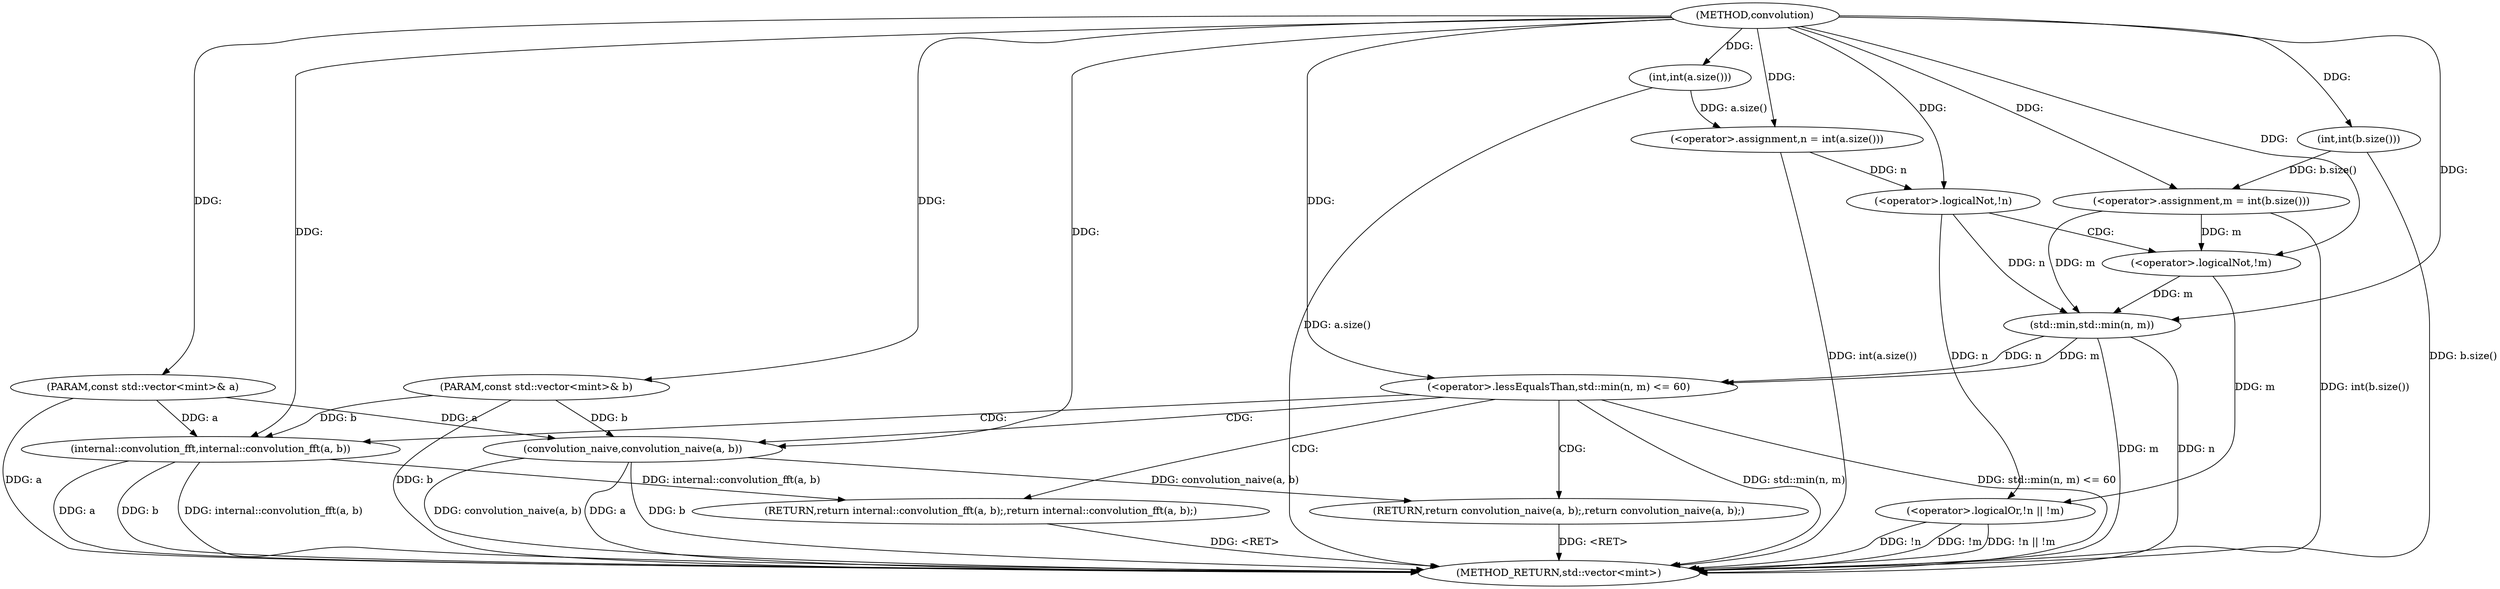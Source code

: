 digraph "convolution" {  
"1002493" [label = "(METHOD,convolution)" ]
"1002528" [label = "(METHOD_RETURN,std::vector<mint>)" ]
"1002494" [label = "(PARAM,const std::vector<mint>& a)" ]
"1002495" [label = "(PARAM,const std::vector<mint>& b)" ]
"1002498" [label = "(<operator>.assignment,n = int(a.size()))" ]
"1002503" [label = "(<operator>.assignment,m = int(b.size()))" ]
"1002524" [label = "(RETURN,return internal::convolution_fft(a, b);,return internal::convolution_fft(a, b);)" ]
"1002508" [label = "(<operator>.logicalOr,!n || !m)" ]
"1002515" [label = "(<operator>.lessEqualsThan,std::min(n, m) <= 60)" ]
"1002520" [label = "(RETURN,return convolution_naive(a, b);,return convolution_naive(a, b);)" ]
"1002525" [label = "(internal::convolution_fft,internal::convolution_fft(a, b))" ]
"1002500" [label = "(int,int(a.size()))" ]
"1002505" [label = "(int,int(b.size()))" ]
"1002521" [label = "(convolution_naive,convolution_naive(a, b))" ]
"1002509" [label = "(<operator>.logicalNot,!n)" ]
"1002511" [label = "(<operator>.logicalNot,!m)" ]
"1002516" [label = "(std::min,std::min(n, m))" ]
  "1002524" -> "1002528"  [ label = "DDG: <RET>"] 
  "1002520" -> "1002528"  [ label = "DDG: <RET>"] 
  "1002494" -> "1002528"  [ label = "DDG: a"] 
  "1002495" -> "1002528"  [ label = "DDG: b"] 
  "1002500" -> "1002528"  [ label = "DDG: a.size()"] 
  "1002498" -> "1002528"  [ label = "DDG: int(a.size())"] 
  "1002505" -> "1002528"  [ label = "DDG: b.size()"] 
  "1002503" -> "1002528"  [ label = "DDG: int(b.size())"] 
  "1002508" -> "1002528"  [ label = "DDG: !n"] 
  "1002508" -> "1002528"  [ label = "DDG: !m"] 
  "1002508" -> "1002528"  [ label = "DDG: !n || !m"] 
  "1002516" -> "1002528"  [ label = "DDG: n"] 
  "1002516" -> "1002528"  [ label = "DDG: m"] 
  "1002515" -> "1002528"  [ label = "DDG: std::min(n, m)"] 
  "1002515" -> "1002528"  [ label = "DDG: std::min(n, m) <= 60"] 
  "1002525" -> "1002528"  [ label = "DDG: a"] 
  "1002525" -> "1002528"  [ label = "DDG: b"] 
  "1002525" -> "1002528"  [ label = "DDG: internal::convolution_fft(a, b)"] 
  "1002521" -> "1002528"  [ label = "DDG: a"] 
  "1002521" -> "1002528"  [ label = "DDG: b"] 
  "1002521" -> "1002528"  [ label = "DDG: convolution_naive(a, b)"] 
  "1002493" -> "1002494"  [ label = "DDG: "] 
  "1002493" -> "1002495"  [ label = "DDG: "] 
  "1002500" -> "1002498"  [ label = "DDG: a.size()"] 
  "1002505" -> "1002503"  [ label = "DDG: b.size()"] 
  "1002525" -> "1002524"  [ label = "DDG: internal::convolution_fft(a, b)"] 
  "1002493" -> "1002498"  [ label = "DDG: "] 
  "1002493" -> "1002503"  [ label = "DDG: "] 
  "1002521" -> "1002520"  [ label = "DDG: convolution_naive(a, b)"] 
  "1002493" -> "1002500"  [ label = "DDG: "] 
  "1002493" -> "1002505"  [ label = "DDG: "] 
  "1002509" -> "1002508"  [ label = "DDG: n"] 
  "1002511" -> "1002508"  [ label = "DDG: m"] 
  "1002516" -> "1002515"  [ label = "DDG: m"] 
  "1002516" -> "1002515"  [ label = "DDG: n"] 
  "1002493" -> "1002515"  [ label = "DDG: "] 
  "1002494" -> "1002525"  [ label = "DDG: a"] 
  "1002493" -> "1002525"  [ label = "DDG: "] 
  "1002495" -> "1002525"  [ label = "DDG: b"] 
  "1002498" -> "1002509"  [ label = "DDG: n"] 
  "1002493" -> "1002509"  [ label = "DDG: "] 
  "1002503" -> "1002511"  [ label = "DDG: m"] 
  "1002493" -> "1002511"  [ label = "DDG: "] 
  "1002509" -> "1002516"  [ label = "DDG: n"] 
  "1002493" -> "1002516"  [ label = "DDG: "] 
  "1002503" -> "1002516"  [ label = "DDG: m"] 
  "1002511" -> "1002516"  [ label = "DDG: m"] 
  "1002494" -> "1002521"  [ label = "DDG: a"] 
  "1002493" -> "1002521"  [ label = "DDG: "] 
  "1002495" -> "1002521"  [ label = "DDG: b"] 
  "1002515" -> "1002524"  [ label = "CDG: "] 
  "1002515" -> "1002525"  [ label = "CDG: "] 
  "1002515" -> "1002521"  [ label = "CDG: "] 
  "1002515" -> "1002520"  [ label = "CDG: "] 
  "1002509" -> "1002511"  [ label = "CDG: "] 
}
